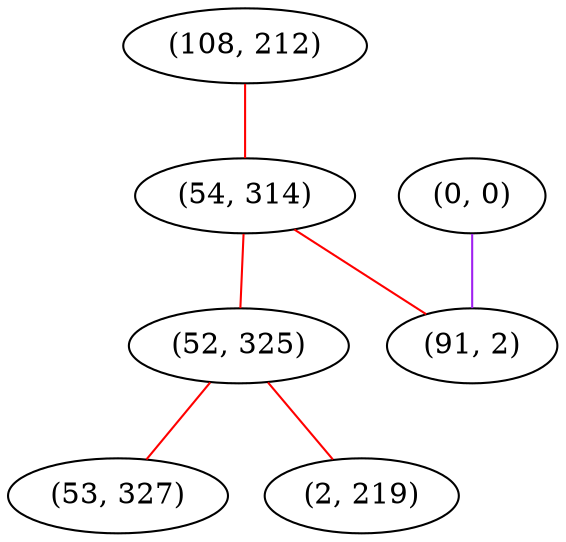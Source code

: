 graph "" {
"(108, 212)";
"(54, 314)";
"(0, 0)";
"(52, 325)";
"(91, 2)";
"(53, 327)";
"(2, 219)";
"(108, 212)" -- "(54, 314)"  [color=red, key=0, weight=1];
"(54, 314)" -- "(52, 325)"  [color=red, key=0, weight=1];
"(54, 314)" -- "(91, 2)"  [color=red, key=0, weight=1];
"(0, 0)" -- "(91, 2)"  [color=purple, key=0, weight=4];
"(52, 325)" -- "(53, 327)"  [color=red, key=0, weight=1];
"(52, 325)" -- "(2, 219)"  [color=red, key=0, weight=1];
}
